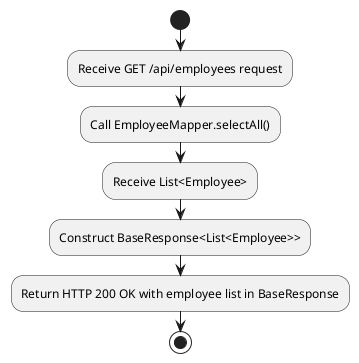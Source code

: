 @startuml
start
:Receive GET /api/employees request;
:Call EmployeeMapper.selectAll();
:Receive List<Employee>;
:Construct BaseResponse<List<Employee>>;
:Return HTTP 200 OK with employee list in BaseResponse;
stop
@enduml
